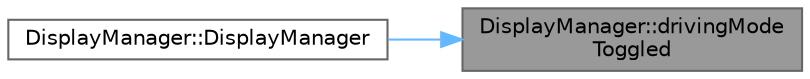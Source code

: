digraph "DisplayManager::drivingModeToggled"
{
 // LATEX_PDF_SIZE
  bgcolor="transparent";
  edge [fontname=Helvetica,fontsize=10,labelfontname=Helvetica,labelfontsize=10];
  node [fontname=Helvetica,fontsize=10,shape=box,height=0.2,width=0.4];
  rankdir="RL";
  Node1 [id="Node000001",label="DisplayManager::drivingMode\lToggled",height=0.2,width=0.4,color="gray40", fillcolor="grey60", style="filled", fontcolor="black",tooltip=" "];
  Node1 -> Node2 [id="edge1_Node000001_Node000002",dir="back",color="steelblue1",style="solid",tooltip=" "];
  Node2 [id="Node000002",label="DisplayManager::DisplayManager",height=0.2,width=0.4,color="grey40", fillcolor="white", style="filled",URL="$classDisplayManager.html#ae9f9ff9490927152279cbb64a05b775a",tooltip=" "];
}
